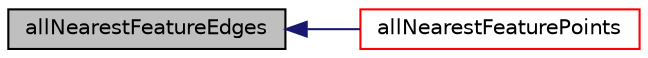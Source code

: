 digraph "allNearestFeatureEdges"
{
  bgcolor="transparent";
  edge [fontname="Helvetica",fontsize="10",labelfontname="Helvetica",labelfontsize="10"];
  node [fontname="Helvetica",fontsize="10",shape=record];
  rankdir="LR";
  Node1 [label="allNearestFeatureEdges",height=0.2,width=0.4,color="black", fillcolor="grey75", style="filled", fontcolor="black"];
  Node1 -> Node2 [dir="back",color="midnightblue",fontsize="10",style="solid",fontname="Helvetica"];
  Node2 [label="allNearestFeaturePoints",height=0.2,width=0.4,color="red",URL="$a00711.html#a436713ecf8a2f1714e69237c0b84e920",tooltip="Find all the feature points within searchDistSqr of sample. "];
}
